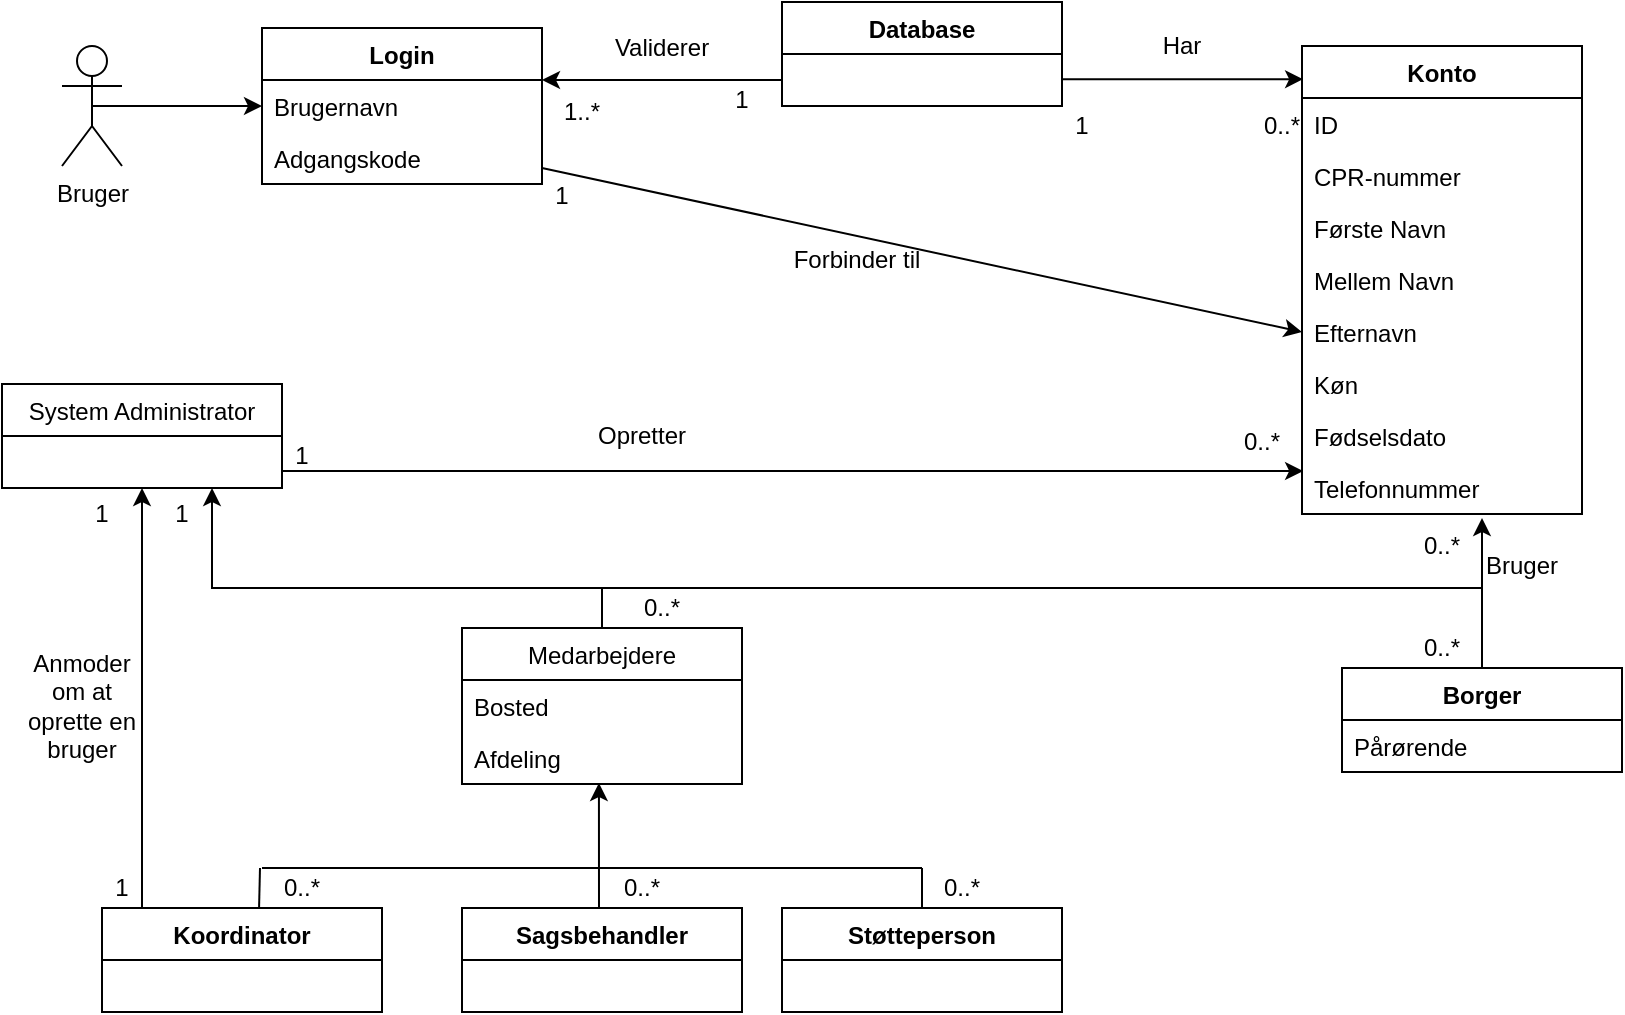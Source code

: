 <mxfile version="10.5.3" type="device"><diagram id="RhI9OITe0DZAQiRF6saV" name="Page-1"><mxGraphModel dx="1207" dy="756" grid="1" gridSize="10" guides="1" tooltips="1" connect="1" arrows="1" fold="1" page="1" pageScale="1" pageWidth="850" pageHeight="1100" math="0" shadow="0"><root><mxCell id="0"/><mxCell id="1" parent="0"/><mxCell id="Q49dAdBpc7_XGkN9jmql-7" value="Borger" style="swimlane;fontStyle=1;childLayout=stackLayout;horizontal=1;startSize=26;fillColor=none;horizontalStack=0;resizeParent=1;resizeParentMax=0;resizeLast=0;collapsible=1;marginBottom=0;" parent="1" vertex="1"><mxGeometry x="680" y="360" width="140" height="52" as="geometry"/></mxCell><mxCell id="Q49dAdBpc7_XGkN9jmql-13" value="Pårørende&#10;" style="text;strokeColor=none;fillColor=none;align=left;verticalAlign=top;spacingLeft=4;spacingRight=4;overflow=hidden;rotatable=0;points=[[0,0.5],[1,0.5]];portConstraint=eastwest;" parent="Q49dAdBpc7_XGkN9jmql-7" vertex="1"><mxGeometry y="26" width="140" height="26" as="geometry"/></mxCell><mxCell id="LHCzSA1-DwZtYipALboG-1" style="edgeStyle=orthogonalEdgeStyle;rounded=0;orthogonalLoop=1;jettySize=auto;html=1;exitX=0.5;exitY=0.5;exitDx=0;exitDy=0;exitPerimeter=0;entryX=0;entryY=0.5;entryDx=0;entryDy=0;" edge="1" parent="1" source="Q49dAdBpc7_XGkN9jmql-52" target="Q49dAdBpc7_XGkN9jmql-54"><mxGeometry relative="1" as="geometry"/></mxCell><mxCell id="Q49dAdBpc7_XGkN9jmql-52" value="Bruger" style="shape=umlActor;verticalLabelPosition=bottom;labelBackgroundColor=#ffffff;verticalAlign=top;html=1;" parent="1" vertex="1"><mxGeometry x="40" y="49" width="30" height="60" as="geometry"/></mxCell><mxCell id="Q49dAdBpc7_XGkN9jmql-53" value="Login" style="swimlane;fontStyle=1;childLayout=stackLayout;horizontal=1;startSize=26;fillColor=none;horizontalStack=0;resizeParent=1;resizeParentMax=0;resizeLast=0;collapsible=1;marginBottom=0;" parent="1" vertex="1"><mxGeometry x="140" y="40" width="140" height="78" as="geometry"/></mxCell><mxCell id="Q49dAdBpc7_XGkN9jmql-54" value="Brugernavn" style="text;strokeColor=none;fillColor=none;align=left;verticalAlign=top;spacingLeft=4;spacingRight=4;overflow=hidden;rotatable=0;points=[[0,0.5],[1,0.5]];portConstraint=eastwest;" parent="Q49dAdBpc7_XGkN9jmql-53" vertex="1"><mxGeometry y="26" width="140" height="26" as="geometry"/></mxCell><mxCell id="Q49dAdBpc7_XGkN9jmql-55" value="Adgangskode" style="text;strokeColor=none;fillColor=none;align=left;verticalAlign=top;spacingLeft=4;spacingRight=4;overflow=hidden;rotatable=0;points=[[0,0.5],[1,0.5]];portConstraint=eastwest;" parent="Q49dAdBpc7_XGkN9jmql-53" vertex="1"><mxGeometry y="52" width="140" height="26" as="geometry"/></mxCell><mxCell id="Q49dAdBpc7_XGkN9jmql-58" value="Konto" style="swimlane;fontStyle=1;childLayout=stackLayout;horizontal=1;startSize=26;fillColor=none;horizontalStack=0;resizeParent=1;resizeParentMax=0;resizeLast=0;collapsible=1;marginBottom=0;" parent="1" vertex="1"><mxGeometry x="660" y="49" width="140" height="234" as="geometry"/></mxCell><mxCell id="Q49dAdBpc7_XGkN9jmql-59" value="ID" style="text;strokeColor=none;fillColor=none;align=left;verticalAlign=top;spacingLeft=4;spacingRight=4;overflow=hidden;rotatable=0;points=[[0,0.5],[1,0.5]];portConstraint=eastwest;" parent="Q49dAdBpc7_XGkN9jmql-58" vertex="1"><mxGeometry y="26" width="140" height="26" as="geometry"/></mxCell><mxCell id="Q49dAdBpc7_XGkN9jmql-62" value="CPR-nummer" style="text;strokeColor=none;fillColor=none;align=left;verticalAlign=top;spacingLeft=4;spacingRight=4;overflow=hidden;rotatable=0;points=[[0,0.5],[1,0.5]];portConstraint=eastwest;" parent="Q49dAdBpc7_XGkN9jmql-58" vertex="1"><mxGeometry y="52" width="140" height="26" as="geometry"/></mxCell><mxCell id="Q49dAdBpc7_XGkN9jmql-63" value="Første Navn" style="text;strokeColor=none;fillColor=none;align=left;verticalAlign=top;spacingLeft=4;spacingRight=4;overflow=hidden;rotatable=0;points=[[0,0.5],[1,0.5]];portConstraint=eastwest;" parent="Q49dAdBpc7_XGkN9jmql-58" vertex="1"><mxGeometry y="78" width="140" height="26" as="geometry"/></mxCell><mxCell id="Q49dAdBpc7_XGkN9jmql-60" value="Mellem Navn" style="text;strokeColor=none;fillColor=none;align=left;verticalAlign=top;spacingLeft=4;spacingRight=4;overflow=hidden;rotatable=0;points=[[0,0.5],[1,0.5]];portConstraint=eastwest;" parent="Q49dAdBpc7_XGkN9jmql-58" vertex="1"><mxGeometry y="104" width="140" height="26" as="geometry"/></mxCell><mxCell id="Q49dAdBpc7_XGkN9jmql-61" value="Efternavn" style="text;strokeColor=none;fillColor=none;align=left;verticalAlign=top;spacingLeft=4;spacingRight=4;overflow=hidden;rotatable=0;points=[[0,0.5],[1,0.5]];portConstraint=eastwest;" parent="Q49dAdBpc7_XGkN9jmql-58" vertex="1"><mxGeometry y="130" width="140" height="26" as="geometry"/></mxCell><mxCell id="Q49dAdBpc7_XGkN9jmql-64" value="Køn" style="text;strokeColor=none;fillColor=none;align=left;verticalAlign=top;spacingLeft=4;spacingRight=4;overflow=hidden;rotatable=0;points=[[0,0.5],[1,0.5]];portConstraint=eastwest;" parent="Q49dAdBpc7_XGkN9jmql-58" vertex="1"><mxGeometry y="156" width="140" height="26" as="geometry"/></mxCell><mxCell id="Q49dAdBpc7_XGkN9jmql-65" value="Fødselsdato" style="text;strokeColor=none;fillColor=none;align=left;verticalAlign=top;spacingLeft=4;spacingRight=4;overflow=hidden;rotatable=0;points=[[0,0.5],[1,0.5]];portConstraint=eastwest;" parent="Q49dAdBpc7_XGkN9jmql-58" vertex="1"><mxGeometry y="182" width="140" height="26" as="geometry"/></mxCell><mxCell id="Q49dAdBpc7_XGkN9jmql-66" value="Telefonnummer" style="text;strokeColor=none;fillColor=none;align=left;verticalAlign=top;spacingLeft=4;spacingRight=4;overflow=hidden;rotatable=0;points=[[0,0.5],[1,0.5]];portConstraint=eastwest;" parent="Q49dAdBpc7_XGkN9jmql-58" vertex="1"><mxGeometry y="208" width="140" height="26" as="geometry"/></mxCell><mxCell id="Q49dAdBpc7_XGkN9jmql-148" style="edgeStyle=orthogonalEdgeStyle;rounded=0;orthogonalLoop=1;jettySize=auto;html=1;exitX=1;exitY=0.75;exitDx=0;exitDy=0;entryX=0.004;entryY=0.173;entryDx=0;entryDy=0;entryPerimeter=0;" parent="1" source="Q49dAdBpc7_XGkN9jmql-87" target="Q49dAdBpc7_XGkN9jmql-66" edge="1"><mxGeometry relative="1" as="geometry"><Array as="points"><mxPoint x="150" y="261"/></Array></mxGeometry></mxCell><mxCell id="Q49dAdBpc7_XGkN9jmql-87" value="System Administrator" style="swimlane;fontStyle=0;childLayout=stackLayout;horizontal=1;startSize=26;fillColor=none;horizontalStack=0;resizeParent=1;resizeParentMax=0;resizeLast=0;collapsible=1;marginBottom=0;" parent="1" vertex="1"><mxGeometry x="10" y="218" width="140" height="52" as="geometry"/></mxCell><mxCell id="Q49dAdBpc7_XGkN9jmql-95" value="" style="endArrow=classic;html=1;" parent="1" edge="1"><mxGeometry width="50" height="50" relative="1" as="geometry"><mxPoint x="750" y="320" as="sourcePoint"/><mxPoint x="750" y="285" as="targetPoint"/></mxGeometry></mxCell><mxCell id="Q49dAdBpc7_XGkN9jmql-96" value="" style="endArrow=none;html=1;" parent="1" edge="1"><mxGeometry width="50" height="50" relative="1" as="geometry"><mxPoint x="120" y="320" as="sourcePoint"/><mxPoint x="750" y="320" as="targetPoint"/></mxGeometry></mxCell><mxCell id="Q49dAdBpc7_XGkN9jmql-98" value="" style="endArrow=none;html=1;entryX=0.5;entryY=0;entryDx=0;entryDy=0;" parent="1" target="Q49dAdBpc7_XGkN9jmql-7" edge="1"><mxGeometry width="50" height="50" relative="1" as="geometry"><mxPoint x="750" y="320" as="sourcePoint"/><mxPoint x="761" y="359" as="targetPoint"/><Array as="points"><mxPoint x="750" y="350"/></Array></mxGeometry></mxCell><mxCell id="LHCzSA1-DwZtYipALboG-2" style="edgeStyle=orthogonalEdgeStyle;rounded=0;orthogonalLoop=1;jettySize=auto;html=1;exitX=0.5;exitY=0;exitDx=0;exitDy=0;entryX=0.75;entryY=1;entryDx=0;entryDy=0;" edge="1" parent="1" source="Q49dAdBpc7_XGkN9jmql-99" target="Q49dAdBpc7_XGkN9jmql-87"><mxGeometry relative="1" as="geometry"><Array as="points"><mxPoint x="310" y="320"/><mxPoint x="115" y="320"/></Array></mxGeometry></mxCell><mxCell id="Q49dAdBpc7_XGkN9jmql-99" value="Medarbejdere" style="swimlane;fontStyle=0;childLayout=stackLayout;horizontal=1;startSize=26;fillColor=none;horizontalStack=0;resizeParent=1;resizeParentMax=0;resizeLast=0;collapsible=1;marginBottom=0;" parent="1" vertex="1"><mxGeometry x="240" y="340" width="140" height="78" as="geometry"/></mxCell><mxCell id="Q49dAdBpc7_XGkN9jmql-100" value="Bosted" style="text;strokeColor=none;fillColor=none;align=left;verticalAlign=top;spacingLeft=4;spacingRight=4;overflow=hidden;rotatable=0;points=[[0,0.5],[1,0.5]];portConstraint=eastwest;" parent="Q49dAdBpc7_XGkN9jmql-99" vertex="1"><mxGeometry y="26" width="140" height="26" as="geometry"/></mxCell><mxCell id="Q49dAdBpc7_XGkN9jmql-101" value="Afdeling" style="text;strokeColor=none;fillColor=none;align=left;verticalAlign=top;spacingLeft=4;spacingRight=4;overflow=hidden;rotatable=0;points=[[0,0.5],[1,0.5]];portConstraint=eastwest;" parent="Q49dAdBpc7_XGkN9jmql-99" vertex="1"><mxGeometry y="52" width="140" height="26" as="geometry"/></mxCell><mxCell id="Q49dAdBpc7_XGkN9jmql-103" value="" style="endArrow=none;html=1;entryX=0.5;entryY=0;entryDx=0;entryDy=0;" parent="1" target="Q49dAdBpc7_XGkN9jmql-99" edge="1"><mxGeometry width="50" height="50" relative="1" as="geometry"><mxPoint x="310" y="320" as="sourcePoint"/><mxPoint x="470" y="360" as="targetPoint"/></mxGeometry></mxCell><mxCell id="LHCzSA1-DwZtYipALboG-4" style="edgeStyle=orthogonalEdgeStyle;rounded=0;orthogonalLoop=1;jettySize=auto;html=1;exitX=0.25;exitY=0;exitDx=0;exitDy=0;entryX=0.5;entryY=1;entryDx=0;entryDy=0;" edge="1" parent="1" source="Q49dAdBpc7_XGkN9jmql-104" target="Q49dAdBpc7_XGkN9jmql-87"><mxGeometry relative="1" as="geometry"><Array as="points"><mxPoint x="80" y="480"/></Array></mxGeometry></mxCell><mxCell id="Q49dAdBpc7_XGkN9jmql-104" value="Koordinator" style="swimlane;fontStyle=1;childLayout=stackLayout;horizontal=1;startSize=26;fillColor=none;horizontalStack=0;resizeParent=1;resizeParentMax=0;resizeLast=0;collapsible=1;marginBottom=0;" parent="1" vertex="1"><mxGeometry x="60" y="480" width="140" height="52" as="geometry"/></mxCell><mxCell id="Q49dAdBpc7_XGkN9jmql-111" style="edgeStyle=orthogonalEdgeStyle;rounded=0;orthogonalLoop=1;jettySize=auto;html=1;exitX=0.5;exitY=0;exitDx=0;exitDy=0;entryX=0.489;entryY=0.981;entryDx=0;entryDy=0;entryPerimeter=0;" parent="1" source="Q49dAdBpc7_XGkN9jmql-109" target="Q49dAdBpc7_XGkN9jmql-101" edge="1"><mxGeometry relative="1" as="geometry"><mxPoint x="308" y="430" as="targetPoint"/><Array as="points"><mxPoint x="308" y="480"/></Array></mxGeometry></mxCell><mxCell id="Q49dAdBpc7_XGkN9jmql-109" value="Sagsbehandler" style="swimlane;fontStyle=1;childLayout=stackLayout;horizontal=1;startSize=26;fillColor=none;horizontalStack=0;resizeParent=1;resizeParentMax=0;resizeLast=0;collapsible=1;marginBottom=0;" parent="1" vertex="1"><mxGeometry x="240" y="480" width="140" height="52" as="geometry"/></mxCell><mxCell id="Q49dAdBpc7_XGkN9jmql-110" value="Støtteperson" style="swimlane;fontStyle=1;childLayout=stackLayout;horizontal=1;startSize=26;fillColor=none;horizontalStack=0;resizeParent=1;resizeParentMax=0;resizeLast=0;collapsible=1;marginBottom=0;" parent="1" vertex="1"><mxGeometry x="400" y="480" width="140" height="52" as="geometry"/></mxCell><mxCell id="Q49dAdBpc7_XGkN9jmql-113" value="" style="endArrow=none;html=1;exitX=0.561;exitY=-0.01;exitDx=0;exitDy=0;exitPerimeter=0;" parent="1" source="Q49dAdBpc7_XGkN9jmql-104" edge="1"><mxGeometry width="50" height="50" relative="1" as="geometry"><mxPoint x="170" y="460" as="sourcePoint"/><mxPoint x="139" y="460" as="targetPoint"/></mxGeometry></mxCell><mxCell id="Q49dAdBpc7_XGkN9jmql-114" value="" style="endArrow=none;html=1;exitX=0.5;exitY=0;exitDx=0;exitDy=0;" parent="1" source="Q49dAdBpc7_XGkN9jmql-110" edge="1"><mxGeometry width="50" height="50" relative="1" as="geometry"><mxPoint x="510" y="450" as="sourcePoint"/><mxPoint x="470" y="460" as="targetPoint"/></mxGeometry></mxCell><mxCell id="Q49dAdBpc7_XGkN9jmql-115" value="" style="endArrow=none;html=1;" parent="1" edge="1"><mxGeometry width="50" height="50" relative="1" as="geometry"><mxPoint x="140" y="460" as="sourcePoint"/><mxPoint x="470" y="460" as="targetPoint"/></mxGeometry></mxCell><mxCell id="Q49dAdBpc7_XGkN9jmql-144" style="edgeStyle=orthogonalEdgeStyle;rounded=0;orthogonalLoop=1;jettySize=auto;html=1;exitX=1;exitY=0.5;exitDx=0;exitDy=0;entryX=0.004;entryY=0.071;entryDx=0;entryDy=0;entryPerimeter=0;" parent="1" source="Q49dAdBpc7_XGkN9jmql-116" target="Q49dAdBpc7_XGkN9jmql-58" edge="1"><mxGeometry relative="1" as="geometry"><Array as="points"><mxPoint x="540" y="66"/></Array></mxGeometry></mxCell><mxCell id="Q49dAdBpc7_XGkN9jmql-145" style="edgeStyle=orthogonalEdgeStyle;rounded=0;orthogonalLoop=1;jettySize=auto;html=1;exitX=0;exitY=0.5;exitDx=0;exitDy=0;" parent="1" source="Q49dAdBpc7_XGkN9jmql-116" edge="1"><mxGeometry relative="1" as="geometry"><mxPoint x="280" y="66" as="targetPoint"/><Array as="points"><mxPoint x="280" y="66"/></Array></mxGeometry></mxCell><mxCell id="Q49dAdBpc7_XGkN9jmql-116" value="Database" style="swimlane;fontStyle=1;childLayout=stackLayout;horizontal=1;startSize=26;fillColor=none;horizontalStack=0;resizeParent=1;resizeParentMax=0;resizeLast=0;collapsible=1;marginBottom=0;" parent="1" vertex="1"><mxGeometry x="400" y="27" width="140" height="52" as="geometry"/></mxCell><mxCell id="Q49dAdBpc7_XGkN9jmql-121" value="" style="endArrow=classic;html=1;entryX=0;entryY=0.5;entryDx=0;entryDy=0;exitX=1;exitY=0.692;exitDx=0;exitDy=0;exitPerimeter=0;" parent="1" source="Q49dAdBpc7_XGkN9jmql-55" target="Q49dAdBpc7_XGkN9jmql-61" edge="1"><mxGeometry width="50" height="50" relative="1" as="geometry"><mxPoint x="390" y="190" as="sourcePoint"/><mxPoint x="440" y="140" as="targetPoint"/></mxGeometry></mxCell><mxCell id="Q49dAdBpc7_XGkN9jmql-122" value="Forbinder til" style="text;html=1;strokeColor=none;fillColor=none;align=center;verticalAlign=middle;whiteSpace=wrap;rounded=0;" parent="1" vertex="1"><mxGeometry x="370" y="146" width="135" height="20" as="geometry"/></mxCell><mxCell id="Q49dAdBpc7_XGkN9jmql-123" value="Validerer" style="text;html=1;strokeColor=none;fillColor=none;align=center;verticalAlign=middle;whiteSpace=wrap;rounded=0;" parent="1" vertex="1"><mxGeometry x="320" y="40" width="40" height="20" as="geometry"/></mxCell><mxCell id="Q49dAdBpc7_XGkN9jmql-124" value="1..*" style="text;html=1;strokeColor=none;fillColor=none;align=center;verticalAlign=middle;whiteSpace=wrap;rounded=0;" parent="1" vertex="1"><mxGeometry x="280" y="72" width="40" height="20" as="geometry"/></mxCell><mxCell id="Q49dAdBpc7_XGkN9jmql-127" value="0..*" style="text;html=1;strokeColor=none;fillColor=none;align=center;verticalAlign=middle;whiteSpace=wrap;rounded=0;" parent="1" vertex="1"><mxGeometry x="630" y="79" width="40" height="20" as="geometry"/></mxCell><mxCell id="Q49dAdBpc7_XGkN9jmql-128" value="Har" style="text;html=1;strokeColor=none;fillColor=none;align=center;verticalAlign=middle;whiteSpace=wrap;rounded=0;" parent="1" vertex="1"><mxGeometry x="584" y="39" width="32" height="20" as="geometry"/></mxCell><mxCell id="Q49dAdBpc7_XGkN9jmql-129" value="0..*" style="text;html=1;strokeColor=none;fillColor=none;align=center;verticalAlign=middle;whiteSpace=wrap;rounded=0;" parent="1" vertex="1"><mxGeometry x="710" y="340" width="40" height="20" as="geometry"/></mxCell><mxCell id="Q49dAdBpc7_XGkN9jmql-130" value="1" style="text;html=1;strokeColor=none;fillColor=none;align=center;verticalAlign=middle;whiteSpace=wrap;rounded=0;" parent="1" vertex="1"><mxGeometry x="270" y="114" width="40" height="20" as="geometry"/></mxCell><mxCell id="Q49dAdBpc7_XGkN9jmql-131" value="0..*" style="text;html=1;strokeColor=none;fillColor=none;align=center;verticalAlign=middle;whiteSpace=wrap;rounded=0;" parent="1" vertex="1"><mxGeometry x="470" y="460" width="40" height="20" as="geometry"/></mxCell><mxCell id="Q49dAdBpc7_XGkN9jmql-132" value="0..*" style="text;html=1;strokeColor=none;fillColor=none;align=center;verticalAlign=middle;whiteSpace=wrap;rounded=0;" parent="1" vertex="1"><mxGeometry x="310" y="460" width="40" height="20" as="geometry"/></mxCell><mxCell id="Q49dAdBpc7_XGkN9jmql-133" value="0..*" style="text;html=1;strokeColor=none;fillColor=none;align=center;verticalAlign=middle;whiteSpace=wrap;rounded=0;" parent="1" vertex="1"><mxGeometry x="140" y="460" width="40" height="20" as="geometry"/></mxCell><mxCell id="Q49dAdBpc7_XGkN9jmql-134" value="1" style="text;html=1;strokeColor=none;fillColor=none;align=center;verticalAlign=middle;whiteSpace=wrap;rounded=0;" parent="1" vertex="1"><mxGeometry x="80" y="273" width="40" height="20" as="geometry"/></mxCell><mxCell id="Q49dAdBpc7_XGkN9jmql-135" value="0..*" style="text;html=1;strokeColor=none;fillColor=none;align=center;verticalAlign=middle;whiteSpace=wrap;rounded=0;" parent="1" vertex="1"><mxGeometry x="320" y="320" width="40" height="20" as="geometry"/></mxCell><mxCell id="Q49dAdBpc7_XGkN9jmql-136" value="0..*" style="text;html=1;strokeColor=none;fillColor=none;align=center;verticalAlign=middle;whiteSpace=wrap;rounded=0;" parent="1" vertex="1"><mxGeometry x="710" y="288.5" width="40" height="20" as="geometry"/></mxCell><mxCell id="Q49dAdBpc7_XGkN9jmql-139" value="1" style="text;html=1;strokeColor=none;fillColor=none;align=center;verticalAlign=middle;whiteSpace=wrap;rounded=0;" parent="1" vertex="1"><mxGeometry x="360" y="66" width="40" height="20" as="geometry"/></mxCell><mxCell id="Q49dAdBpc7_XGkN9jmql-142" value="1" style="text;html=1;strokeColor=none;fillColor=none;align=center;verticalAlign=middle;whiteSpace=wrap;rounded=0;" parent="1" vertex="1"><mxGeometry x="530" y="79" width="40" height="20" as="geometry"/></mxCell><mxCell id="Q49dAdBpc7_XGkN9jmql-146" value="Bruger" style="text;html=1;strokeColor=none;fillColor=none;align=center;verticalAlign=middle;whiteSpace=wrap;rounded=0;" parent="1" vertex="1"><mxGeometry x="750" y="298.5" width="40" height="20" as="geometry"/></mxCell><mxCell id="Q49dAdBpc7_XGkN9jmql-149" value="Opretter" style="text;html=1;strokeColor=none;fillColor=none;align=center;verticalAlign=middle;whiteSpace=wrap;rounded=0;" parent="1" vertex="1"><mxGeometry x="300" y="234" width="60" height="20" as="geometry"/></mxCell><mxCell id="Q49dAdBpc7_XGkN9jmql-151" value="1" style="text;html=1;strokeColor=none;fillColor=none;align=center;verticalAlign=middle;whiteSpace=wrap;rounded=0;" parent="1" vertex="1"><mxGeometry x="140" y="244" width="40" height="20" as="geometry"/></mxCell><mxCell id="Q49dAdBpc7_XGkN9jmql-153" value="0..*" style="text;html=1;strokeColor=none;fillColor=none;align=center;verticalAlign=middle;whiteSpace=wrap;rounded=0;" parent="1" vertex="1"><mxGeometry x="620" y="237" width="40" height="20" as="geometry"/></mxCell><mxCell id="LHCzSA1-DwZtYipALboG-3" value="Anmoder&lt;br&gt;om at oprette en bruger&lt;br&gt;" style="text;html=1;strokeColor=none;fillColor=none;align=center;verticalAlign=middle;whiteSpace=wrap;rounded=0;" vertex="1" parent="1"><mxGeometry x="20" y="334" width="60" height="90" as="geometry"/></mxCell><mxCell id="LHCzSA1-DwZtYipALboG-5" value="1" style="text;html=1;strokeColor=none;fillColor=none;align=center;verticalAlign=middle;whiteSpace=wrap;rounded=0;" vertex="1" parent="1"><mxGeometry x="40" y="273" width="40" height="20" as="geometry"/></mxCell><mxCell id="LHCzSA1-DwZtYipALboG-6" value="1" style="text;html=1;strokeColor=none;fillColor=none;align=center;verticalAlign=middle;whiteSpace=wrap;rounded=0;" vertex="1" parent="1"><mxGeometry x="50" y="460" width="40" height="20" as="geometry"/></mxCell></root></mxGraphModel></diagram></mxfile>